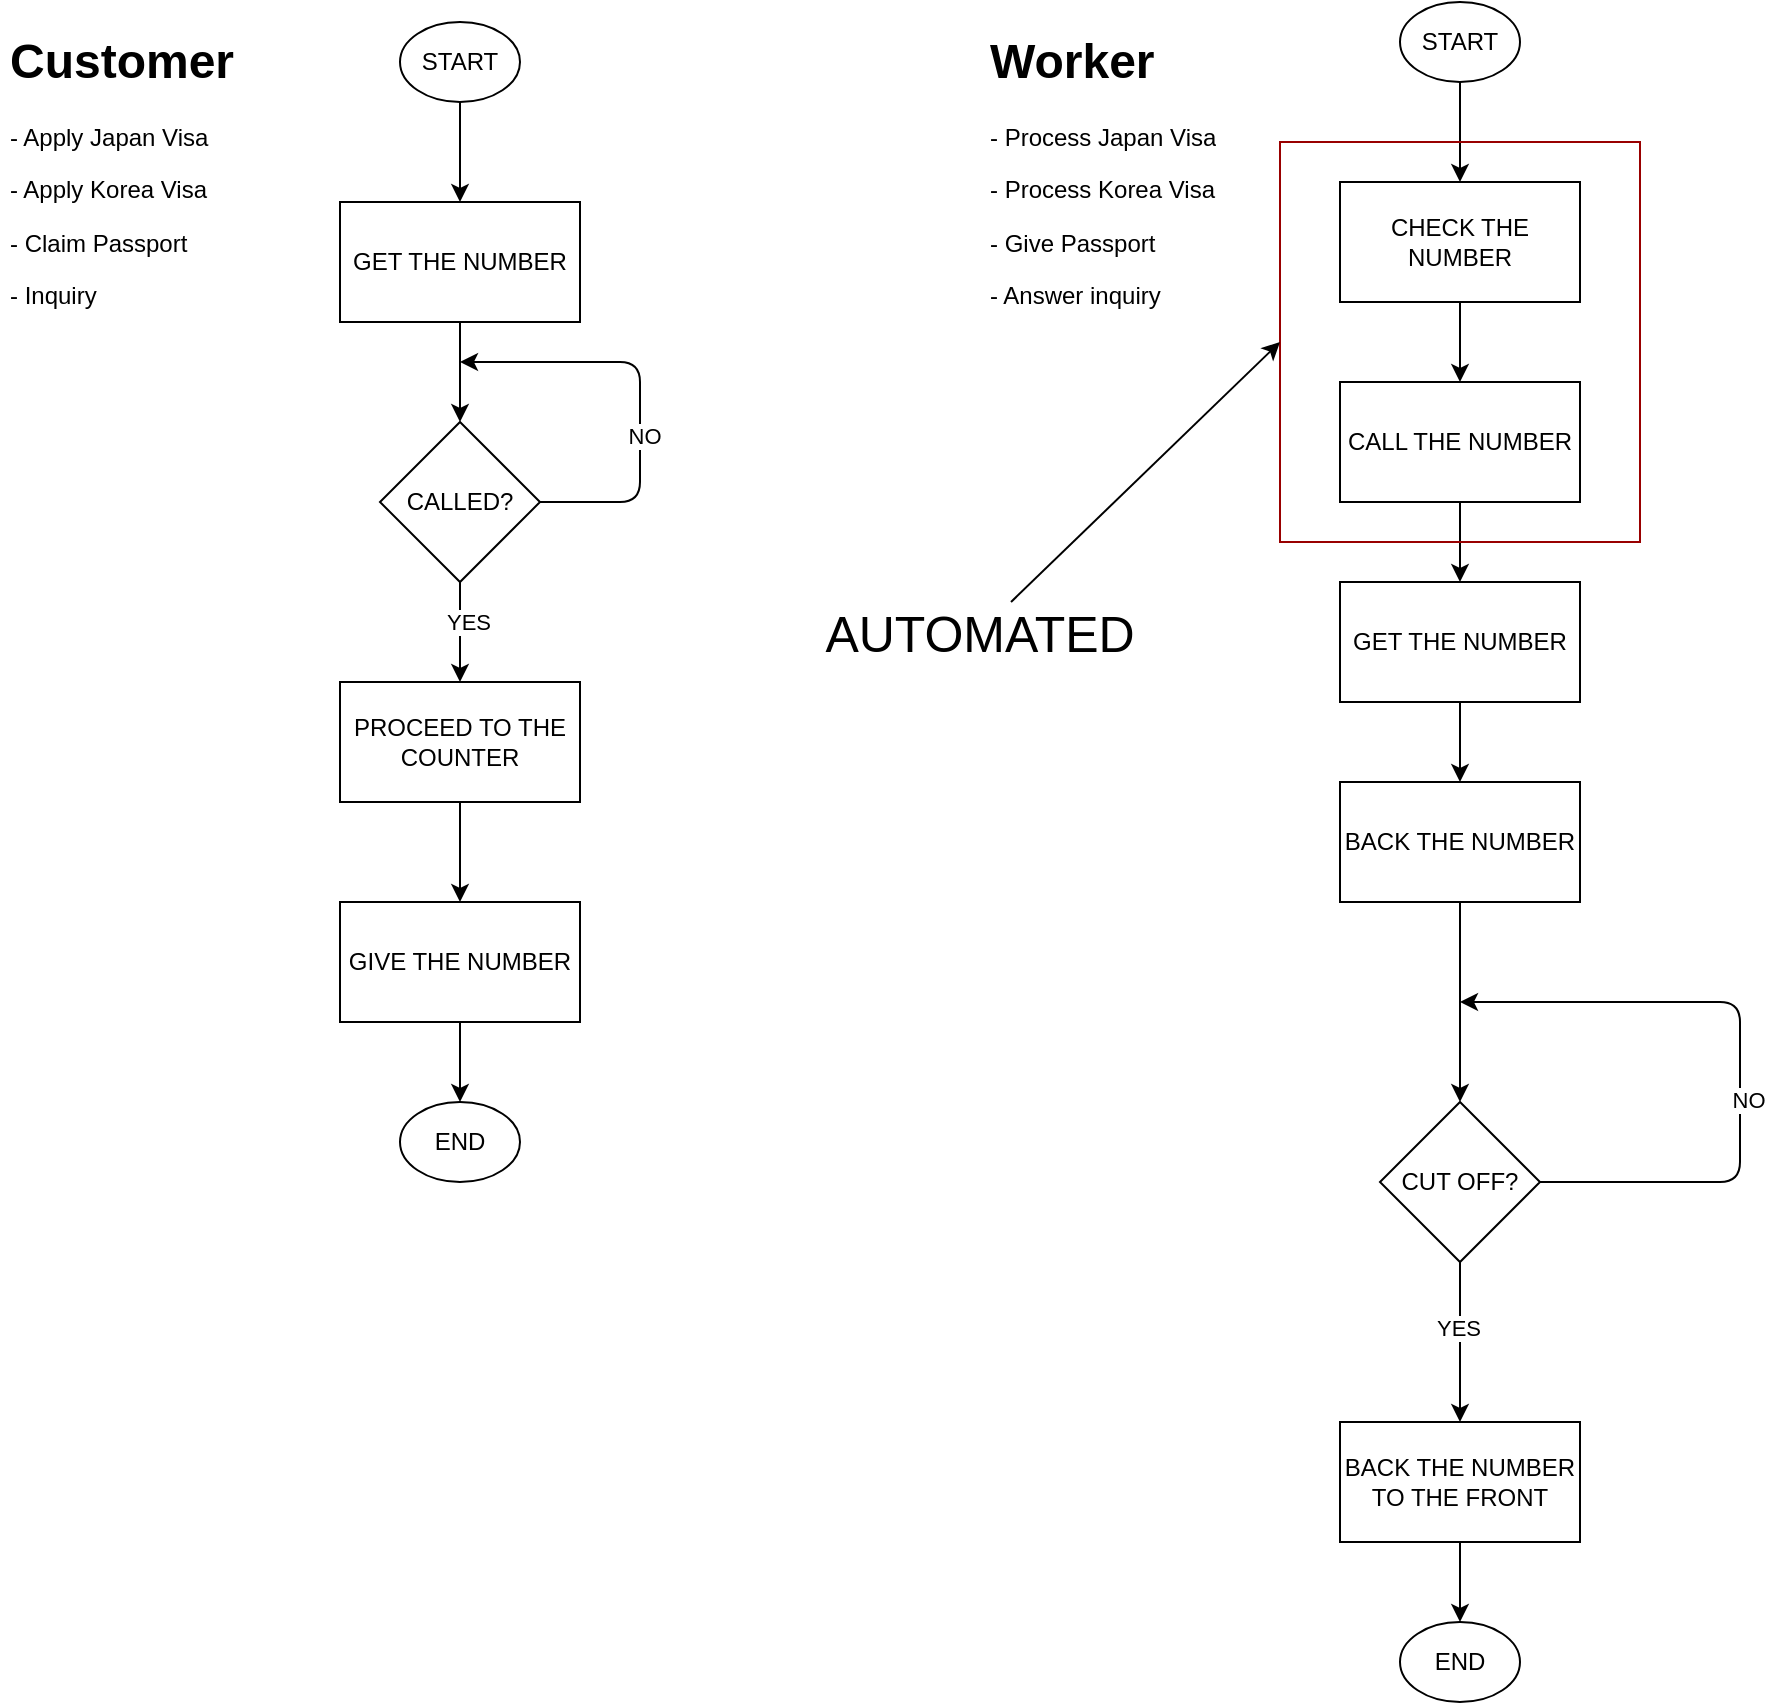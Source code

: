 <mxfile>
    <diagram id="OckODvKGOkHMrIXi-5FF" name="Page-1">
        <mxGraphModel dx="1697" dy="924" grid="1" gridSize="10" guides="1" tooltips="1" connect="1" arrows="1" fold="1" page="1" pageScale="1" pageWidth="850" pageHeight="1100" math="0" shadow="0">
            <root>
                <mxCell id="0"/>
                <mxCell id="1" parent="0"/>
                <mxCell id="7" style="edgeStyle=none;html=1;entryX=0.5;entryY=0;entryDx=0;entryDy=0;" edge="1" parent="1" source="2" target="3">
                    <mxGeometry relative="1" as="geometry"/>
                </mxCell>
                <mxCell id="2" value="START" style="ellipse;whiteSpace=wrap;html=1;" vertex="1" parent="1">
                    <mxGeometry x="410" y="70" width="60" height="40" as="geometry"/>
                </mxCell>
                <mxCell id="8" style="edgeStyle=none;html=1;entryX=0.5;entryY=0;entryDx=0;entryDy=0;" edge="1" parent="1" source="3" target="4">
                    <mxGeometry relative="1" as="geometry"/>
                </mxCell>
                <mxCell id="3" value="GET THE NUMBER" style="rounded=0;whiteSpace=wrap;html=1;" vertex="1" parent="1">
                    <mxGeometry x="380" y="160" width="120" height="60" as="geometry"/>
                </mxCell>
                <mxCell id="9" style="edgeStyle=none;html=1;entryX=0.5;entryY=0;entryDx=0;entryDy=0;" edge="1" parent="1" source="4" target="5">
                    <mxGeometry relative="1" as="geometry"/>
                </mxCell>
                <mxCell id="11" value="YES" style="edgeLabel;html=1;align=center;verticalAlign=middle;resizable=0;points=[];" vertex="1" connectable="0" parent="9">
                    <mxGeometry x="-0.22" y="4" relative="1" as="geometry">
                        <mxPoint as="offset"/>
                    </mxGeometry>
                </mxCell>
                <mxCell id="12" style="edgeStyle=none;html=1;exitX=1;exitY=0.5;exitDx=0;exitDy=0;" edge="1" parent="1" source="4">
                    <mxGeometry relative="1" as="geometry">
                        <mxPoint x="440" y="240" as="targetPoint"/>
                        <Array as="points">
                            <mxPoint x="530" y="310"/>
                            <mxPoint x="530" y="240"/>
                        </Array>
                    </mxGeometry>
                </mxCell>
                <mxCell id="13" value="NO" style="edgeLabel;html=1;align=center;verticalAlign=middle;resizable=0;points=[];" vertex="1" connectable="0" parent="12">
                    <mxGeometry x="-0.205" y="-2" relative="1" as="geometry">
                        <mxPoint as="offset"/>
                    </mxGeometry>
                </mxCell>
                <mxCell id="4" value="CALLED?" style="rhombus;whiteSpace=wrap;html=1;" vertex="1" parent="1">
                    <mxGeometry x="400" y="270" width="80" height="80" as="geometry"/>
                </mxCell>
                <mxCell id="35" style="edgeStyle=none;html=1;entryX=0.5;entryY=0;entryDx=0;entryDy=0;" edge="1" parent="1" source="5" target="34">
                    <mxGeometry relative="1" as="geometry"/>
                </mxCell>
                <mxCell id="5" value="PROCEED TO THE COUNTER" style="rounded=0;whiteSpace=wrap;html=1;" vertex="1" parent="1">
                    <mxGeometry x="380" y="400" width="120" height="60" as="geometry"/>
                </mxCell>
                <mxCell id="14" value="END" style="ellipse;whiteSpace=wrap;html=1;" vertex="1" parent="1">
                    <mxGeometry x="410" y="610" width="60" height="40" as="geometry"/>
                </mxCell>
                <mxCell id="17" value="&lt;h1&gt;Customer&lt;/h1&gt;&lt;p&gt;- Apply Japan Visa&lt;/p&gt;&lt;p&gt;- Apply Korea Visa&lt;/p&gt;&lt;p&gt;- Claim Passport&lt;/p&gt;&lt;p&gt;- Inquiry&lt;/p&gt;" style="text;html=1;strokeColor=none;fillColor=none;spacing=5;spacingTop=-20;whiteSpace=wrap;overflow=hidden;rounded=0;" vertex="1" parent="1">
                    <mxGeometry x="210" y="70" width="130" height="160" as="geometry"/>
                </mxCell>
                <mxCell id="18" style="edgeStyle=none;html=1;entryX=0.5;entryY=0;entryDx=0;entryDy=0;" edge="1" parent="1" source="19" target="21">
                    <mxGeometry relative="1" as="geometry"/>
                </mxCell>
                <mxCell id="19" value="START" style="ellipse;whiteSpace=wrap;html=1;" vertex="1" parent="1">
                    <mxGeometry x="910" y="60" width="60" height="40" as="geometry"/>
                </mxCell>
                <mxCell id="38" style="edgeStyle=none;html=1;" edge="1" parent="1" source="21" target="30">
                    <mxGeometry relative="1" as="geometry"/>
                </mxCell>
                <mxCell id="21" value="CHECK THE NUMBER" style="rounded=0;whiteSpace=wrap;html=1;" vertex="1" parent="1">
                    <mxGeometry x="880" y="150" width="120" height="60" as="geometry"/>
                </mxCell>
                <mxCell id="29" value="END" style="ellipse;whiteSpace=wrap;html=1;" vertex="1" parent="1">
                    <mxGeometry x="910" y="870" width="60" height="40" as="geometry"/>
                </mxCell>
                <mxCell id="39" value="" style="edgeStyle=none;html=1;" edge="1" parent="1" source="30" target="31">
                    <mxGeometry relative="1" as="geometry"/>
                </mxCell>
                <mxCell id="30" value="CALL THE NUMBER" style="rounded=0;whiteSpace=wrap;html=1;" vertex="1" parent="1">
                    <mxGeometry x="880" y="250" width="120" height="60" as="geometry"/>
                </mxCell>
                <mxCell id="40" value="" style="edgeStyle=none;html=1;" edge="1" parent="1" source="31" target="32">
                    <mxGeometry relative="1" as="geometry"/>
                </mxCell>
                <mxCell id="31" value="GET THE NUMBER" style="rounded=0;whiteSpace=wrap;html=1;" vertex="1" parent="1">
                    <mxGeometry x="880" y="350" width="120" height="60" as="geometry"/>
                </mxCell>
                <mxCell id="41" value="" style="edgeStyle=none;html=1;" edge="1" parent="1" source="32" target="33">
                    <mxGeometry relative="1" as="geometry"/>
                </mxCell>
                <mxCell id="32" value="BACK THE NUMBER" style="rounded=0;whiteSpace=wrap;html=1;" vertex="1" parent="1">
                    <mxGeometry x="880" y="450" width="120" height="60" as="geometry"/>
                </mxCell>
                <mxCell id="42" value="" style="edgeStyle=none;html=1;" edge="1" parent="1" source="33" target="37">
                    <mxGeometry relative="1" as="geometry"/>
                </mxCell>
                <mxCell id="49" value="YES" style="edgeLabel;html=1;align=center;verticalAlign=middle;resizable=0;points=[];" vertex="1" connectable="0" parent="42">
                    <mxGeometry x="-0.184" y="-1" relative="1" as="geometry">
                        <mxPoint as="offset"/>
                    </mxGeometry>
                </mxCell>
                <mxCell id="47" style="edgeStyle=none;html=1;" edge="1" parent="1" source="33">
                    <mxGeometry relative="1" as="geometry">
                        <mxPoint x="940" y="560" as="targetPoint"/>
                        <Array as="points">
                            <mxPoint x="1080" y="650"/>
                            <mxPoint x="1080" y="560"/>
                        </Array>
                    </mxGeometry>
                </mxCell>
                <mxCell id="48" value="NO" style="edgeLabel;html=1;align=center;verticalAlign=middle;resizable=0;points=[];" vertex="1" connectable="0" parent="47">
                    <mxGeometry x="-0.144" y="-4" relative="1" as="geometry">
                        <mxPoint as="offset"/>
                    </mxGeometry>
                </mxCell>
                <mxCell id="33" value="CUT OFF?" style="rhombus;whiteSpace=wrap;html=1;" vertex="1" parent="1">
                    <mxGeometry x="900" y="610" width="80" height="80" as="geometry"/>
                </mxCell>
                <mxCell id="36" value="" style="edgeStyle=none;html=1;" edge="1" parent="1" source="34" target="14">
                    <mxGeometry relative="1" as="geometry"/>
                </mxCell>
                <mxCell id="34" value="GIVE THE NUMBER" style="rounded=0;whiteSpace=wrap;html=1;" vertex="1" parent="1">
                    <mxGeometry x="380" y="510" width="120" height="60" as="geometry"/>
                </mxCell>
                <mxCell id="43" value="" style="edgeStyle=none;html=1;" edge="1" parent="1" source="37" target="29">
                    <mxGeometry relative="1" as="geometry"/>
                </mxCell>
                <mxCell id="37" value="BACK THE NUMBER TO THE FRONT" style="rounded=0;whiteSpace=wrap;html=1;" vertex="1" parent="1">
                    <mxGeometry x="880" y="770" width="120" height="60" as="geometry"/>
                </mxCell>
                <mxCell id="52" value="" style="rounded=0;whiteSpace=wrap;html=1;fillColor=none;strokeColor=#990000;" vertex="1" parent="1">
                    <mxGeometry x="850" y="130" width="180" height="200" as="geometry"/>
                </mxCell>
                <mxCell id="53" value="&lt;h1&gt;Worker&lt;/h1&gt;&lt;p&gt;- Process Japan Visa&lt;/p&gt;&lt;p&gt;- Process Korea Visa&lt;/p&gt;&lt;p&gt;- Give Passport&lt;/p&gt;&lt;p&gt;- Answer inquiry&lt;/p&gt;" style="text;html=1;strokeColor=none;fillColor=none;spacing=5;spacingTop=-20;whiteSpace=wrap;overflow=hidden;rounded=0;" vertex="1" parent="1">
                    <mxGeometry x="700" y="70" width="125" height="160" as="geometry"/>
                </mxCell>
                <mxCell id="62" style="edgeStyle=none;html=1;entryX=0;entryY=0.5;entryDx=0;entryDy=0;fontSize=25;" edge="1" parent="1" source="56" target="52">
                    <mxGeometry relative="1" as="geometry"/>
                </mxCell>
                <mxCell id="56" value="AUTOMATED" style="text;html=1;strokeColor=none;fillColor=none;align=center;verticalAlign=middle;whiteSpace=wrap;rounded=0;fontSize=25;" vertex="1" parent="1">
                    <mxGeometry x="670" y="360" width="60" height="30" as="geometry"/>
                </mxCell>
            </root>
        </mxGraphModel>
    </diagram>
</mxfile>